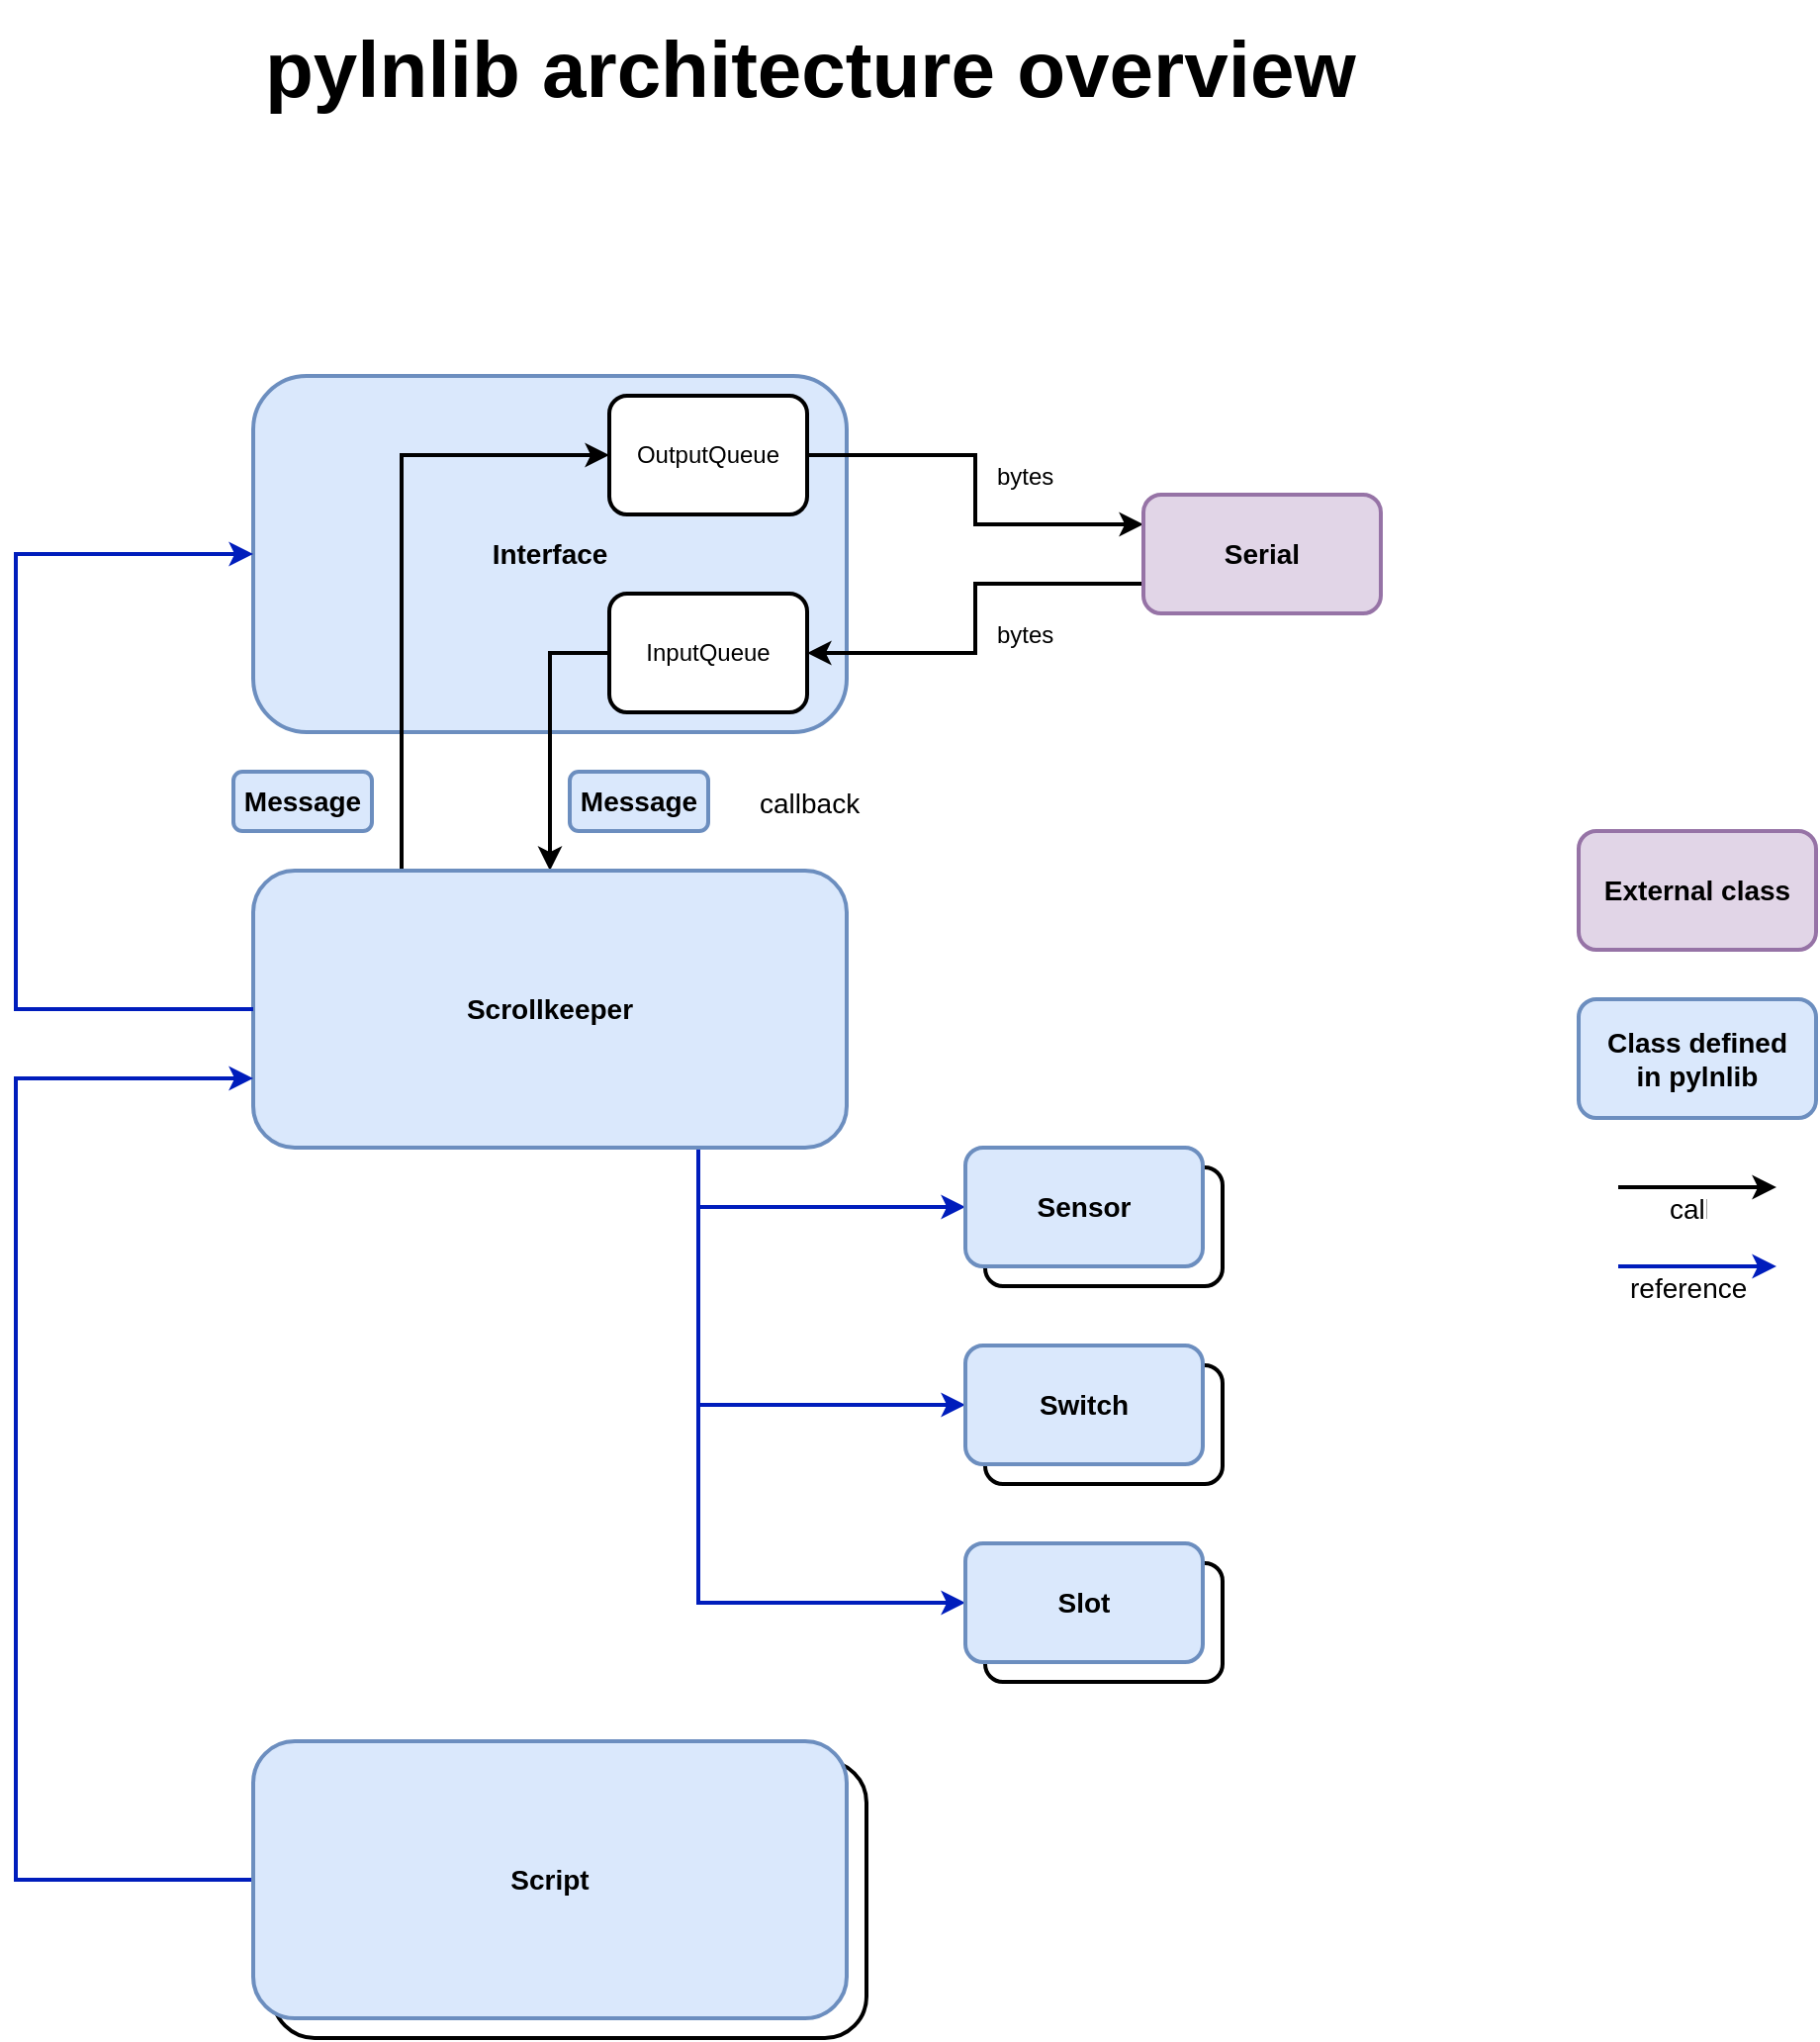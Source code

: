 <mxfile version="19.0.3" type="device"><diagram id="-r5AXkxUJ3txx6e4Q7Yr" name="Page-1"><mxGraphModel dx="1833" dy="1176" grid="1" gridSize="10" guides="1" tooltips="1" connect="1" arrows="1" fold="1" page="1" pageScale="1" pageWidth="1654" pageHeight="1169" math="0" shadow="0"><root><mxCell id="0"/><mxCell id="1" parent="0"/><mxCell id="pxeuhmDuLlSzHk5Xl4Ck-1" value="Interface" style="rounded=1;whiteSpace=wrap;html=1;fontStyle=1;fontSize=14;strokeWidth=2;fillColor=#dae8fc;strokeColor=#6c8ebf;" vertex="1" parent="1"><mxGeometry x="240" y="270" width="300" height="180" as="geometry"/></mxCell><mxCell id="pxeuhmDuLlSzHk5Xl4Ck-6" style="edgeStyle=orthogonalEdgeStyle;rounded=0;orthogonalLoop=1;jettySize=auto;html=1;exitX=1;exitY=0.5;exitDx=0;exitDy=0;entryX=0;entryY=0.25;entryDx=0;entryDy=0;strokeWidth=2;" edge="1" parent="1" source="pxeuhmDuLlSzHk5Xl4Ck-2" target="pxeuhmDuLlSzHk5Xl4Ck-4"><mxGeometry relative="1" as="geometry"/></mxCell><mxCell id="pxeuhmDuLlSzHk5Xl4Ck-2" value="OutputQueue" style="rounded=1;whiteSpace=wrap;html=1;strokeWidth=2;" vertex="1" parent="1"><mxGeometry x="420" y="280" width="100" height="60" as="geometry"/></mxCell><mxCell id="pxeuhmDuLlSzHk5Xl4Ck-9" style="edgeStyle=orthogonalEdgeStyle;rounded=0;orthogonalLoop=1;jettySize=auto;html=1;exitX=0;exitY=0.5;exitDx=0;exitDy=0;strokeWidth=2;" edge="1" parent="1" source="pxeuhmDuLlSzHk5Xl4Ck-3" target="pxeuhmDuLlSzHk5Xl4Ck-7"><mxGeometry relative="1" as="geometry"><Array as="points"><mxPoint x="390" y="410"/></Array></mxGeometry></mxCell><mxCell id="pxeuhmDuLlSzHk5Xl4Ck-3" value="InputQueue" style="rounded=1;whiteSpace=wrap;html=1;strokeWidth=2;" vertex="1" parent="1"><mxGeometry x="420" y="380" width="100" height="60" as="geometry"/></mxCell><mxCell id="pxeuhmDuLlSzHk5Xl4Ck-5" style="edgeStyle=orthogonalEdgeStyle;rounded=0;orthogonalLoop=1;jettySize=auto;html=1;exitX=0;exitY=0.75;exitDx=0;exitDy=0;strokeWidth=2;" edge="1" parent="1" source="pxeuhmDuLlSzHk5Xl4Ck-4" target="pxeuhmDuLlSzHk5Xl4Ck-3"><mxGeometry relative="1" as="geometry"/></mxCell><mxCell id="pxeuhmDuLlSzHk5Xl4Ck-4" value="Serial" style="rounded=1;whiteSpace=wrap;html=1;fontStyle=1;fontSize=14;strokeWidth=2;fillColor=#e1d5e7;strokeColor=#9673a6;" vertex="1" parent="1"><mxGeometry x="690" y="330" width="120" height="60" as="geometry"/></mxCell><mxCell id="pxeuhmDuLlSzHk5Xl4Ck-12" style="edgeStyle=orthogonalEdgeStyle;rounded=0;orthogonalLoop=1;jettySize=auto;html=1;exitX=0.25;exitY=0;exitDx=0;exitDy=0;entryX=0;entryY=0.5;entryDx=0;entryDy=0;strokeWidth=2;" edge="1" parent="1" source="pxeuhmDuLlSzHk5Xl4Ck-7" target="pxeuhmDuLlSzHk5Xl4Ck-2"><mxGeometry relative="1" as="geometry"/></mxCell><mxCell id="pxeuhmDuLlSzHk5Xl4Ck-22" style="edgeStyle=orthogonalEdgeStyle;rounded=0;orthogonalLoop=1;jettySize=auto;html=1;exitX=0.75;exitY=1;exitDx=0;exitDy=0;strokeWidth=2;fillColor=#0050ef;strokeColor=#001DBC;" edge="1" parent="1" source="pxeuhmDuLlSzHk5Xl4Ck-7" target="pxeuhmDuLlSzHk5Xl4Ck-13"><mxGeometry relative="1" as="geometry"/></mxCell><mxCell id="pxeuhmDuLlSzHk5Xl4Ck-23" style="edgeStyle=orthogonalEdgeStyle;rounded=0;orthogonalLoop=1;jettySize=auto;html=1;exitX=0.75;exitY=1;exitDx=0;exitDy=0;entryX=0;entryY=0.5;entryDx=0;entryDy=0;strokeWidth=2;fillColor=#0050ef;strokeColor=#001DBC;" edge="1" parent="1" source="pxeuhmDuLlSzHk5Xl4Ck-7" target="pxeuhmDuLlSzHk5Xl4Ck-15"><mxGeometry relative="1" as="geometry"/></mxCell><mxCell id="pxeuhmDuLlSzHk5Xl4Ck-24" style="edgeStyle=orthogonalEdgeStyle;rounded=0;orthogonalLoop=1;jettySize=auto;html=1;exitX=0.75;exitY=1;exitDx=0;exitDy=0;entryX=0;entryY=0.5;entryDx=0;entryDy=0;strokeWidth=2;fillColor=#0050ef;strokeColor=#001DBC;" edge="1" parent="1" source="pxeuhmDuLlSzHk5Xl4Ck-7" target="pxeuhmDuLlSzHk5Xl4Ck-17"><mxGeometry relative="1" as="geometry"/></mxCell><mxCell id="pxeuhmDuLlSzHk5Xl4Ck-7" value="Scrollkeeper" style="rounded=1;whiteSpace=wrap;html=1;fontStyle=1;fontSize=14;strokeWidth=2;fillColor=#dae8fc;strokeColor=#6c8ebf;" vertex="1" parent="1"><mxGeometry x="240" y="520" width="300" height="140" as="geometry"/></mxCell><mxCell id="pxeuhmDuLlSzHk5Xl4Ck-25" value="bytes" style="text;strokeColor=none;fillColor=none;align=left;verticalAlign=middle;spacingLeft=4;spacingRight=4;overflow=hidden;points=[[0,0.5],[1,0.5]];portConstraint=eastwest;rotatable=0;strokeWidth=2;" vertex="1" parent="1"><mxGeometry x="610" y="310" width="40" height="20" as="geometry"/></mxCell><mxCell id="pxeuhmDuLlSzHk5Xl4Ck-26" value="bytes" style="text;strokeColor=none;fillColor=none;align=left;verticalAlign=middle;spacingLeft=4;spacingRight=4;overflow=hidden;points=[[0,0.5],[1,0.5]];portConstraint=eastwest;rotatable=0;strokeWidth=2;" vertex="1" parent="1"><mxGeometry x="610" y="390" width="40" height="20" as="geometry"/></mxCell><mxCell id="pxeuhmDuLlSzHk5Xl4Ck-30" value="Message" style="rounded=1;whiteSpace=wrap;html=1;fontStyle=1;fontSize=14;strokeWidth=2;fillColor=#dae8fc;strokeColor=#6c8ebf;" vertex="1" parent="1"><mxGeometry x="400" y="470" width="70" height="30" as="geometry"/></mxCell><mxCell id="pxeuhmDuLlSzHk5Xl4Ck-31" value="Message" style="rounded=1;whiteSpace=wrap;html=1;fontStyle=1;fontSize=14;strokeWidth=2;fillColor=#dae8fc;strokeColor=#6c8ebf;" vertex="1" parent="1"><mxGeometry x="230" y="470" width="70" height="30" as="geometry"/></mxCell><mxCell id="pxeuhmDuLlSzHk5Xl4Ck-35" value="callback" style="text;strokeColor=none;fillColor=none;align=left;verticalAlign=middle;spacingLeft=4;spacingRight=4;overflow=hidden;points=[[0,0.5],[1,0.5]];portConstraint=eastwest;rotatable=0;fontSize=14;strokeWidth=2;" vertex="1" parent="1"><mxGeometry x="490" y="470" width="80" height="30" as="geometry"/></mxCell><mxCell id="pxeuhmDuLlSzHk5Xl4Ck-37" style="edgeStyle=orthogonalEdgeStyle;rounded=0;orthogonalLoop=1;jettySize=auto;html=1;entryX=0;entryY=0.75;entryDx=0;entryDy=0;fontSize=14;strokeWidth=2;fillColor=#0050ef;strokeColor=#001DBC;exitX=0;exitY=0.5;exitDx=0;exitDy=0;" edge="1" parent="1" source="pxeuhmDuLlSzHk5Xl4Ck-36" target="pxeuhmDuLlSzHk5Xl4Ck-7"><mxGeometry relative="1" as="geometry"><Array as="points"><mxPoint x="120" y="1030"/><mxPoint x="120" y="625"/></Array></mxGeometry></mxCell><mxCell id="pxeuhmDuLlSzHk5Xl4Ck-14" value="Sensor" style="rounded=1;whiteSpace=wrap;html=1;container=0;strokeWidth=2;" vertex="1" parent="1"><mxGeometry x="610" y="670" width="120" height="60" as="geometry"/></mxCell><mxCell id="pxeuhmDuLlSzHk5Xl4Ck-13" value="&lt;font style=&quot;font-size: 14px;&quot;&gt;Sensor&lt;/font&gt;" style="rounded=1;whiteSpace=wrap;html=1;container=0;fontStyle=1;fontSize=14;strokeWidth=2;fillColor=#dae8fc;strokeColor=#6c8ebf;" vertex="1" parent="1"><mxGeometry x="600" y="660" width="120" height="60" as="geometry"/></mxCell><mxCell id="pxeuhmDuLlSzHk5Xl4Ck-16" value="Switch" style="rounded=1;whiteSpace=wrap;html=1;container=0;strokeWidth=2;" vertex="1" parent="1"><mxGeometry x="610" y="770" width="120" height="60" as="geometry"/></mxCell><mxCell id="pxeuhmDuLlSzHk5Xl4Ck-15" value="Switch" style="rounded=1;whiteSpace=wrap;html=1;container=0;fontStyle=1;fontSize=14;strokeWidth=2;fillColor=#dae8fc;strokeColor=#6c8ebf;" vertex="1" parent="1"><mxGeometry x="600" y="760" width="120" height="60" as="geometry"/></mxCell><mxCell id="pxeuhmDuLlSzHk5Xl4Ck-18" value="Slot" style="rounded=1;whiteSpace=wrap;html=1;container=0;strokeWidth=2;" vertex="1" parent="1"><mxGeometry x="610" y="870" width="120" height="60" as="geometry"/></mxCell><mxCell id="pxeuhmDuLlSzHk5Xl4Ck-17" value="Slot" style="rounded=1;whiteSpace=wrap;html=1;container=0;fontStyle=1;fontSize=14;strokeWidth=2;fillColor=#dae8fc;strokeColor=#6c8ebf;" vertex="1" parent="1"><mxGeometry x="600" y="860" width="120" height="60" as="geometry"/></mxCell><mxCell id="pxeuhmDuLlSzHk5Xl4Ck-38" value="Script" style="rounded=1;whiteSpace=wrap;html=1;fontStyle=1;fontSize=14;strokeWidth=2;" vertex="1" parent="1"><mxGeometry x="250" y="970" width="300" height="140" as="geometry"/></mxCell><mxCell id="pxeuhmDuLlSzHk5Xl4Ck-36" value="Script" style="rounded=1;whiteSpace=wrap;html=1;fontStyle=1;fontSize=14;strokeWidth=2;fillColor=#dae8fc;strokeColor=#6c8ebf;" vertex="1" parent="1"><mxGeometry x="240" y="960" width="300" height="140" as="geometry"/></mxCell><mxCell id="pxeuhmDuLlSzHk5Xl4Ck-40" value="External class" style="rounded=1;whiteSpace=wrap;html=1;fontStyle=1;fontSize=14;strokeWidth=2;fillColor=#e1d5e7;strokeColor=#9673a6;" vertex="1" parent="1"><mxGeometry x="910" y="500" width="120" height="60" as="geometry"/></mxCell><mxCell id="pxeuhmDuLlSzHk5Xl4Ck-41" value="&lt;font style=&quot;font-size: 14px;&quot;&gt;Class defined&lt;br&gt;in pylnlib&lt;br&gt;&lt;/font&gt;" style="rounded=1;whiteSpace=wrap;html=1;container=0;fontStyle=1;fontSize=14;strokeWidth=2;fillColor=#dae8fc;strokeColor=#6c8ebf;" vertex="1" parent="1"><mxGeometry x="910" y="585" width="120" height="60" as="geometry"/></mxCell><mxCell id="pxeuhmDuLlSzHk5Xl4Ck-42" value="" style="endArrow=classic;html=1;rounded=0;fontSize=14;strokeWidth=2;endFill=1;" edge="1" parent="1"><mxGeometry width="50" height="50" relative="1" as="geometry"><mxPoint x="930" y="680" as="sourcePoint"/><mxPoint x="1010" y="680" as="targetPoint"/></mxGeometry></mxCell><mxCell id="pxeuhmDuLlSzHk5Xl4Ck-43" value="call" style="text;strokeColor=none;fillColor=none;align=left;verticalAlign=middle;spacingLeft=4;spacingRight=4;overflow=hidden;points=[[0,0.5],[1,0.5]];portConstraint=eastwest;rotatable=0;fontSize=14;" vertex="1" parent="1"><mxGeometry x="950" y="680" width="30" height="20" as="geometry"/></mxCell><mxCell id="pxeuhmDuLlSzHk5Xl4Ck-44" value="" style="endArrow=classic;html=1;rounded=0;fontSize=14;strokeWidth=2;fillColor=#0050ef;strokeColor=#001DBC;endFill=1;" edge="1" parent="1"><mxGeometry width="50" height="50" relative="1" as="geometry"><mxPoint x="930" y="720" as="sourcePoint"/><mxPoint x="1010" y="720" as="targetPoint"/></mxGeometry></mxCell><mxCell id="pxeuhmDuLlSzHk5Xl4Ck-45" value="reference" style="text;strokeColor=none;fillColor=none;align=left;verticalAlign=middle;spacingLeft=4;spacingRight=4;overflow=hidden;points=[[0,0.5],[1,0.5]];portConstraint=eastwest;rotatable=0;fontSize=14;" vertex="1" parent="1"><mxGeometry x="930" y="720" width="70" height="20" as="geometry"/></mxCell><mxCell id="pxeuhmDuLlSzHk5Xl4Ck-46" value="pylnlib architecture overview" style="text;strokeColor=none;fillColor=none;align=left;verticalAlign=middle;spacingLeft=4;spacingRight=4;overflow=hidden;points=[[0,0.5],[1,0.5]];portConstraint=eastwest;rotatable=0;fontSize=40;fontStyle=1" vertex="1" parent="1"><mxGeometry x="240" y="80" width="570" height="60" as="geometry"/></mxCell><mxCell id="pxeuhmDuLlSzHk5Xl4Ck-47" style="edgeStyle=orthogonalEdgeStyle;rounded=0;orthogonalLoop=1;jettySize=auto;html=1;exitX=0;exitY=0.5;exitDx=0;exitDy=0;fontSize=14;strokeWidth=2;fillColor=#0050ef;strokeColor=#001DBC;entryX=0;entryY=0.5;entryDx=0;entryDy=0;" edge="1" parent="1" source="pxeuhmDuLlSzHk5Xl4Ck-7" target="pxeuhmDuLlSzHk5Xl4Ck-1"><mxGeometry relative="1" as="geometry"><mxPoint x="130" y="630" as="sourcePoint"/><mxPoint x="140" y="340" as="targetPoint"/><Array as="points"><mxPoint x="120" y="590"/><mxPoint x="120" y="360"/></Array></mxGeometry></mxCell></root></mxGraphModel></diagram></mxfile>